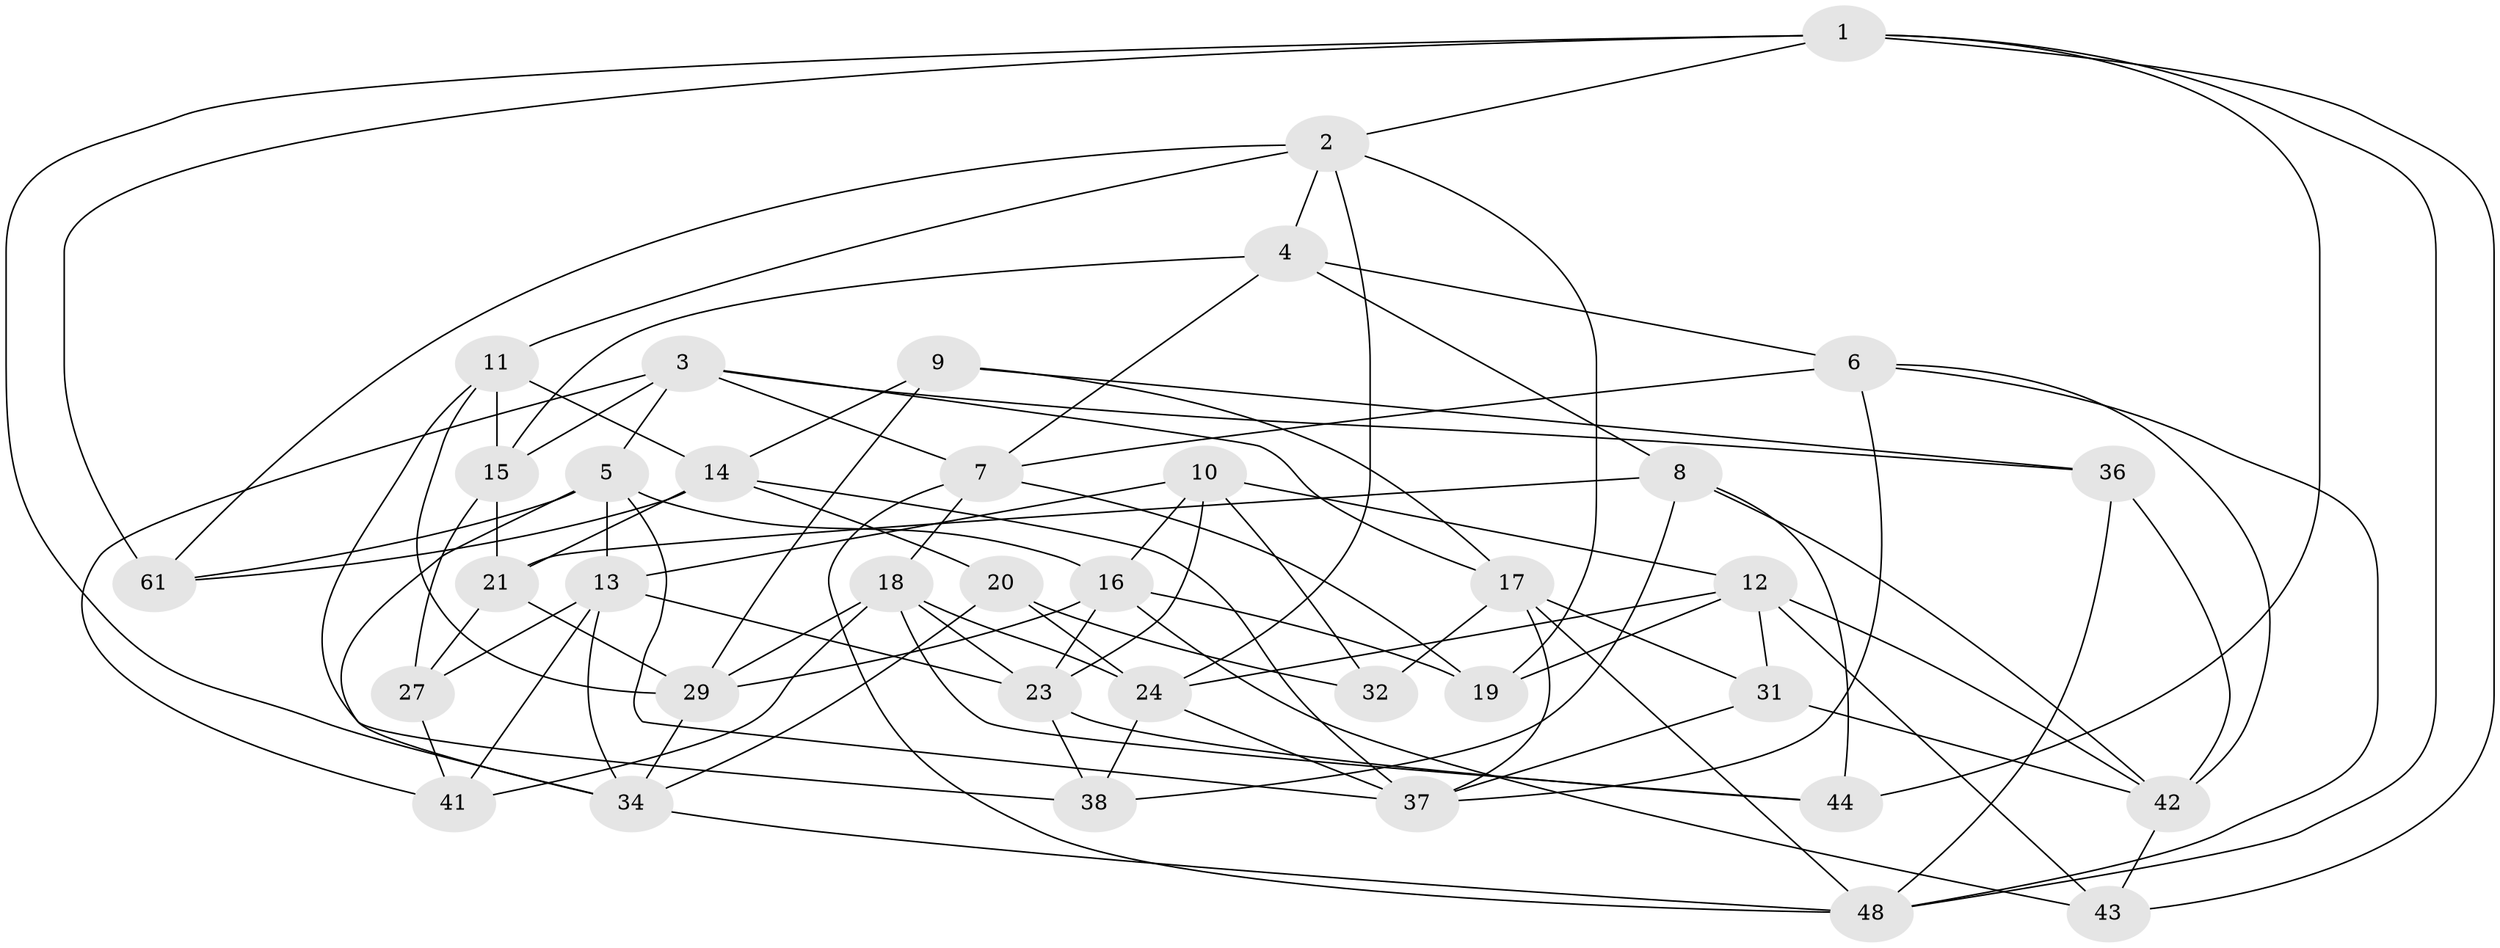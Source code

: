 // original degree distribution, {4: 1.0}
// Generated by graph-tools (version 1.1) at 2025/11/02/27/25 16:11:49]
// undirected, 37 vertices, 95 edges
graph export_dot {
graph [start="1"]
  node [color=gray90,style=filled];
  1 [super="+60"];
  2 [super="+30"];
  3 [super="+55"];
  4 [super="+59"];
  5 [super="+40"];
  6 [super="+35"];
  7 [super="+47"];
  8 [super="+25"];
  9;
  10 [super="+57"];
  11 [super="+50"];
  12 [super="+45"];
  13 [super="+26"];
  14 [super="+22"];
  15 [super="+49"];
  16 [super="+46"];
  17 [super="+28"];
  18 [super="+51"];
  19;
  20;
  21 [super="+56"];
  23 [super="+52"];
  24 [super="+58"];
  27;
  29 [super="+33"];
  31;
  32;
  34 [super="+62"];
  36;
  37 [super="+39"];
  38;
  41;
  42 [super="+53"];
  43;
  44;
  48 [super="+54"];
  61;
  1 -- 61;
  1 -- 43;
  1 -- 44;
  1 -- 48;
  1 -- 34;
  1 -- 2;
  2 -- 24;
  2 -- 61;
  2 -- 4;
  2 -- 11;
  2 -- 19;
  3 -- 36;
  3 -- 15;
  3 -- 7;
  3 -- 17;
  3 -- 41;
  3 -- 5;
  4 -- 8;
  4 -- 6 [weight=2];
  4 -- 15;
  4 -- 7;
  5 -- 13;
  5 -- 16;
  5 -- 61;
  5 -- 34;
  5 -- 37;
  6 -- 7;
  6 -- 42;
  6 -- 37;
  6 -- 48;
  7 -- 19;
  7 -- 18;
  7 -- 48;
  8 -- 38;
  8 -- 21 [weight=2];
  8 -- 42;
  8 -- 44;
  9 -- 17;
  9 -- 36;
  9 -- 14;
  9 -- 29;
  10 -- 32 [weight=2];
  10 -- 12;
  10 -- 23;
  10 -- 13;
  10 -- 16;
  11 -- 14;
  11 -- 15 [weight=2];
  11 -- 38;
  11 -- 29;
  12 -- 43;
  12 -- 19;
  12 -- 31;
  12 -- 42;
  12 -- 24;
  13 -- 27;
  13 -- 23;
  13 -- 41;
  13 -- 34;
  14 -- 20;
  14 -- 61;
  14 -- 37;
  14 -- 21;
  15 -- 27;
  15 -- 21;
  16 -- 43;
  16 -- 19;
  16 -- 29;
  16 -- 23;
  17 -- 48;
  17 -- 32;
  17 -- 37;
  17 -- 31;
  18 -- 29;
  18 -- 41;
  18 -- 24;
  18 -- 44;
  18 -- 23;
  20 -- 32;
  20 -- 24;
  20 -- 34;
  21 -- 27;
  21 -- 29;
  23 -- 44;
  23 -- 38;
  24 -- 37;
  24 -- 38;
  27 -- 41;
  29 -- 34;
  31 -- 42;
  31 -- 37;
  34 -- 48;
  36 -- 42;
  36 -- 48;
  42 -- 43;
}
